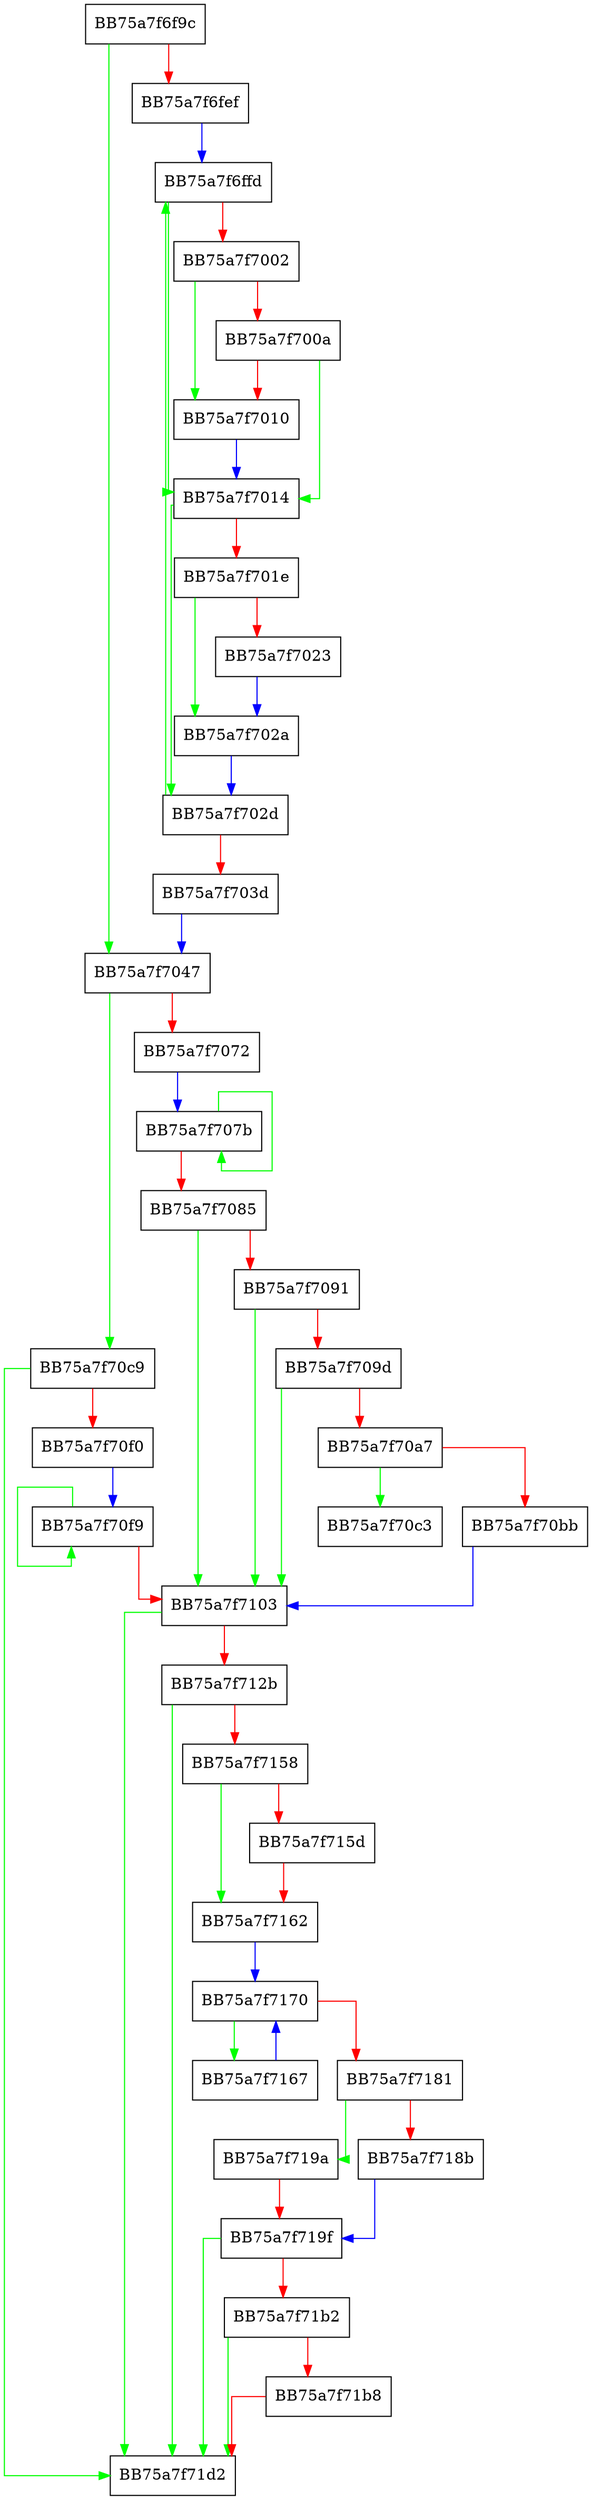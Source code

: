 digraph DumpUnpackedFile {
  node [shape="box"];
  graph [splines=ortho];
  BB75a7f6f9c -> BB75a7f7047 [color="green"];
  BB75a7f6f9c -> BB75a7f6fef [color="red"];
  BB75a7f6fef -> BB75a7f6ffd [color="blue"];
  BB75a7f6ffd -> BB75a7f7014 [color="green"];
  BB75a7f6ffd -> BB75a7f7002 [color="red"];
  BB75a7f7002 -> BB75a7f7010 [color="green"];
  BB75a7f7002 -> BB75a7f700a [color="red"];
  BB75a7f700a -> BB75a7f7014 [color="green"];
  BB75a7f700a -> BB75a7f7010 [color="red"];
  BB75a7f7010 -> BB75a7f7014 [color="blue"];
  BB75a7f7014 -> BB75a7f702d [color="green"];
  BB75a7f7014 -> BB75a7f701e [color="red"];
  BB75a7f701e -> BB75a7f702a [color="green"];
  BB75a7f701e -> BB75a7f7023 [color="red"];
  BB75a7f7023 -> BB75a7f702a [color="blue"];
  BB75a7f702a -> BB75a7f702d [color="blue"];
  BB75a7f702d -> BB75a7f6ffd [color="green"];
  BB75a7f702d -> BB75a7f703d [color="red"];
  BB75a7f703d -> BB75a7f7047 [color="blue"];
  BB75a7f7047 -> BB75a7f70c9 [color="green"];
  BB75a7f7047 -> BB75a7f7072 [color="red"];
  BB75a7f7072 -> BB75a7f707b [color="blue"];
  BB75a7f707b -> BB75a7f707b [color="green"];
  BB75a7f707b -> BB75a7f7085 [color="red"];
  BB75a7f7085 -> BB75a7f7103 [color="green"];
  BB75a7f7085 -> BB75a7f7091 [color="red"];
  BB75a7f7091 -> BB75a7f7103 [color="green"];
  BB75a7f7091 -> BB75a7f709d [color="red"];
  BB75a7f709d -> BB75a7f7103 [color="green"];
  BB75a7f709d -> BB75a7f70a7 [color="red"];
  BB75a7f70a7 -> BB75a7f70c3 [color="green"];
  BB75a7f70a7 -> BB75a7f70bb [color="red"];
  BB75a7f70bb -> BB75a7f7103 [color="blue"];
  BB75a7f70c9 -> BB75a7f71d2 [color="green"];
  BB75a7f70c9 -> BB75a7f70f0 [color="red"];
  BB75a7f70f0 -> BB75a7f70f9 [color="blue"];
  BB75a7f70f9 -> BB75a7f70f9 [color="green"];
  BB75a7f70f9 -> BB75a7f7103 [color="red"];
  BB75a7f7103 -> BB75a7f71d2 [color="green"];
  BB75a7f7103 -> BB75a7f712b [color="red"];
  BB75a7f712b -> BB75a7f71d2 [color="green"];
  BB75a7f712b -> BB75a7f7158 [color="red"];
  BB75a7f7158 -> BB75a7f7162 [color="green"];
  BB75a7f7158 -> BB75a7f715d [color="red"];
  BB75a7f715d -> BB75a7f7162 [color="red"];
  BB75a7f7162 -> BB75a7f7170 [color="blue"];
  BB75a7f7167 -> BB75a7f7170 [color="blue"];
  BB75a7f7170 -> BB75a7f7167 [color="green"];
  BB75a7f7170 -> BB75a7f7181 [color="red"];
  BB75a7f7181 -> BB75a7f719a [color="green"];
  BB75a7f7181 -> BB75a7f718b [color="red"];
  BB75a7f718b -> BB75a7f719f [color="blue"];
  BB75a7f719a -> BB75a7f719f [color="red"];
  BB75a7f719f -> BB75a7f71d2 [color="green"];
  BB75a7f719f -> BB75a7f71b2 [color="red"];
  BB75a7f71b2 -> BB75a7f71d2 [color="green"];
  BB75a7f71b2 -> BB75a7f71b8 [color="red"];
  BB75a7f71b8 -> BB75a7f71d2 [color="red"];
}